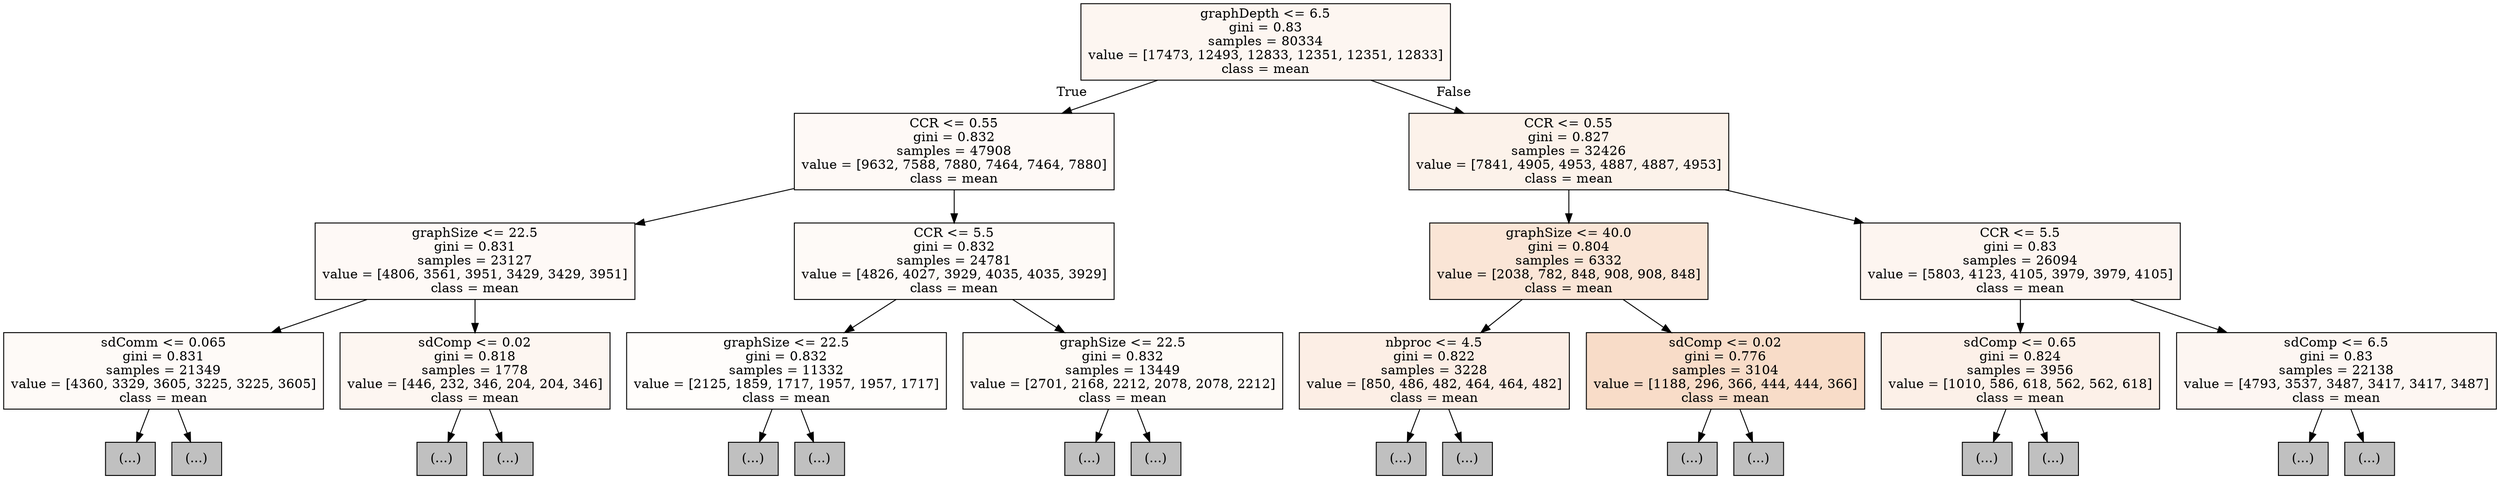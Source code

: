 digraph Tree {
node [shape=box, style="filled", color="black"] ;
0 [label="graphDepth <= 6.5\ngini = 0.83\nsamples = 80334\nvalue = [17473, 12493, 12833, 12351, 12351, 12833]\nclass = mean", fillcolor="#fdf6f1"] ;
1 [label="CCR <= 0.55\ngini = 0.832\nsamples = 47908\nvalue = [9632, 7588, 7880, 7464, 7464, 7880]\nclass = mean", fillcolor="#fef9f6"] ;
0 -> 1 [labeldistance=2.5, labelangle=45, headlabel="True"] ;
2 [label="graphSize <= 22.5\ngini = 0.831\nsamples = 23127\nvalue = [4806, 3561, 3951, 3429, 3429, 3951]\nclass = mean", fillcolor="#fef9f6"] ;
1 -> 2 ;
3 [label="sdComm <= 0.065\ngini = 0.831\nsamples = 21349\nvalue = [4360, 3329, 3605, 3225, 3225, 3605]\nclass = mean", fillcolor="#fefaf7"] ;
2 -> 3 ;
4 [label="(...)", fillcolor="#C0C0C0"] ;
3 -> 4 ;
51 [label="(...)", fillcolor="#C0C0C0"] ;
3 -> 51 ;
74 [label="sdComp <= 0.02\ngini = 0.818\nsamples = 1778\nvalue = [446, 232, 346, 204, 204, 346]\nclass = mean", fillcolor="#fdf6f1"] ;
2 -> 74 ;
75 [label="(...)", fillcolor="#C0C0C0"] ;
74 -> 75 ;
86 [label="(...)", fillcolor="#C0C0C0"] ;
74 -> 86 ;
109 [label="CCR <= 5.5\ngini = 0.832\nsamples = 24781\nvalue = [4826, 4027, 3929, 4035, 4035, 3929]\nclass = mean", fillcolor="#fefaf7"] ;
1 -> 109 ;
110 [label="graphSize <= 22.5\ngini = 0.832\nsamples = 11332\nvalue = [2125, 1859, 1717, 1957, 1957, 1717]\nclass = mean", fillcolor="#fffdfb"] ;
109 -> 110 ;
111 [label="(...)", fillcolor="#C0C0C0"] ;
110 -> 111 ;
182 [label="(...)", fillcolor="#C0C0C0"] ;
110 -> 182 ;
215 [label="graphSize <= 22.5\ngini = 0.832\nsamples = 13449\nvalue = [2701, 2168, 2212, 2078, 2078, 2212]\nclass = mean", fillcolor="#fefaf6"] ;
109 -> 215 ;
216 [label="(...)", fillcolor="#C0C0C0"] ;
215 -> 216 ;
287 [label="(...)", fillcolor="#C0C0C0"] ;
215 -> 287 ;
322 [label="CCR <= 0.55\ngini = 0.827\nsamples = 32426\nvalue = [7841, 4905, 4953, 4887, 4887, 4953]\nclass = mean", fillcolor="#fcf2ea"] ;
0 -> 322 [labeldistance=2.5, labelangle=-45, headlabel="False"] ;
323 [label="graphSize <= 40.0\ngini = 0.804\nsamples = 6332\nvalue = [2038, 782, 848, 908, 908, 848]\nclass = mean", fillcolor="#fae5d6"] ;
322 -> 323 ;
324 [label="nbproc <= 4.5\ngini = 0.822\nsamples = 3228\nvalue = [850, 486, 482, 464, 464, 482]\nclass = mean", fillcolor="#fceee5"] ;
323 -> 324 ;
325 [label="(...)", fillcolor="#C0C0C0"] ;
324 -> 325 ;
342 [label="(...)", fillcolor="#C0C0C0"] ;
324 -> 342 ;
359 [label="sdComp <= 0.02\ngini = 0.776\nsamples = 3104\nvalue = [1188, 296, 366, 444, 444, 366]\nclass = mean", fillcolor="#f8dcc8"] ;
323 -> 359 ;
360 [label="(...)", fillcolor="#C0C0C0"] ;
359 -> 360 ;
401 [label="(...)", fillcolor="#C0C0C0"] ;
359 -> 401 ;
492 [label="CCR <= 5.5\ngini = 0.83\nsamples = 26094\nvalue = [5803, 4123, 4105, 3979, 3979, 4105]\nclass = mean", fillcolor="#fdf5f0"] ;
322 -> 492 ;
493 [label="sdComp <= 0.65\ngini = 0.824\nsamples = 3956\nvalue = [1010, 586, 618, 562, 562, 618]\nclass = mean", fillcolor="#fcf0e8"] ;
492 -> 493 ;
494 [label="(...)", fillcolor="#C0C0C0"] ;
493 -> 494 ;
605 [label="(...)", fillcolor="#C0C0C0"] ;
493 -> 605 ;
664 [label="sdComp <= 6.5\ngini = 0.83\nsamples = 22138\nvalue = [4793, 3537, 3487, 3417, 3417, 3487]\nclass = mean", fillcolor="#fdf6f2"] ;
492 -> 664 ;
665 [label="(...)", fillcolor="#C0C0C0"] ;
664 -> 665 ;
784 [label="(...)", fillcolor="#C0C0C0"] ;
664 -> 784 ;
}